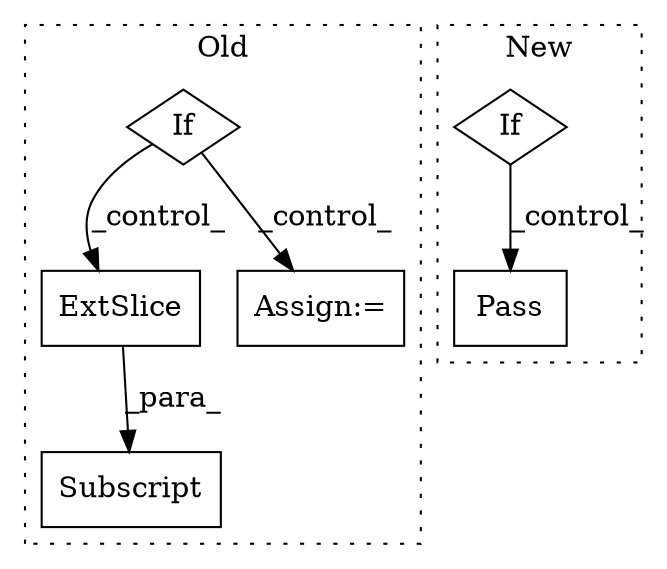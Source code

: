 digraph G {
subgraph cluster0 {
1 [label="ExtSlice" a="85" s="2794" l="1" shape="box"];
3 [label="Subscript" a="63" s="2794,0" l="13,0" shape="box"];
5 [label="If" a="96" s="2614" l="3" shape="diamond"];
6 [label="Assign:=" a="68" s="2761" l="3" shape="box"];
label = "Old";
style="dotted";
}
subgraph cluster1 {
2 [label="Pass" a="62" s="2510" l="4" shape="box"];
4 [label="If" a="96" s="2407" l="3" shape="diamond"];
label = "New";
style="dotted";
}
1 -> 3 [label="_para_"];
4 -> 2 [label="_control_"];
5 -> 6 [label="_control_"];
5 -> 1 [label="_control_"];
}